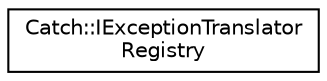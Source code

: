 digraph "Graphical Class Hierarchy"
{
  edge [fontname="Helvetica",fontsize="10",labelfontname="Helvetica",labelfontsize="10"];
  node [fontname="Helvetica",fontsize="10",shape=record];
  rankdir="LR";
  Node1 [label="Catch::IExceptionTranslator\lRegistry",height=0.2,width=0.4,color="black", fillcolor="white", style="filled",URL="$d7/d91/structCatch_1_1IExceptionTranslatorRegistry.html"];
}
